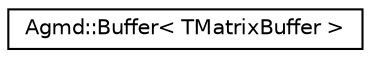 digraph "Graphical Class Hierarchy"
{
  edge [fontname="Helvetica",fontsize="10",labelfontname="Helvetica",labelfontsize="10"];
  node [fontname="Helvetica",fontsize="10",shape=record];
  rankdir="LR";
  Node1 [label="Agmd::Buffer\< TMatrixBuffer \>",height=0.2,width=0.4,color="black", fillcolor="white", style="filled",URL="$class_agmd_1_1_buffer.html"];
}
